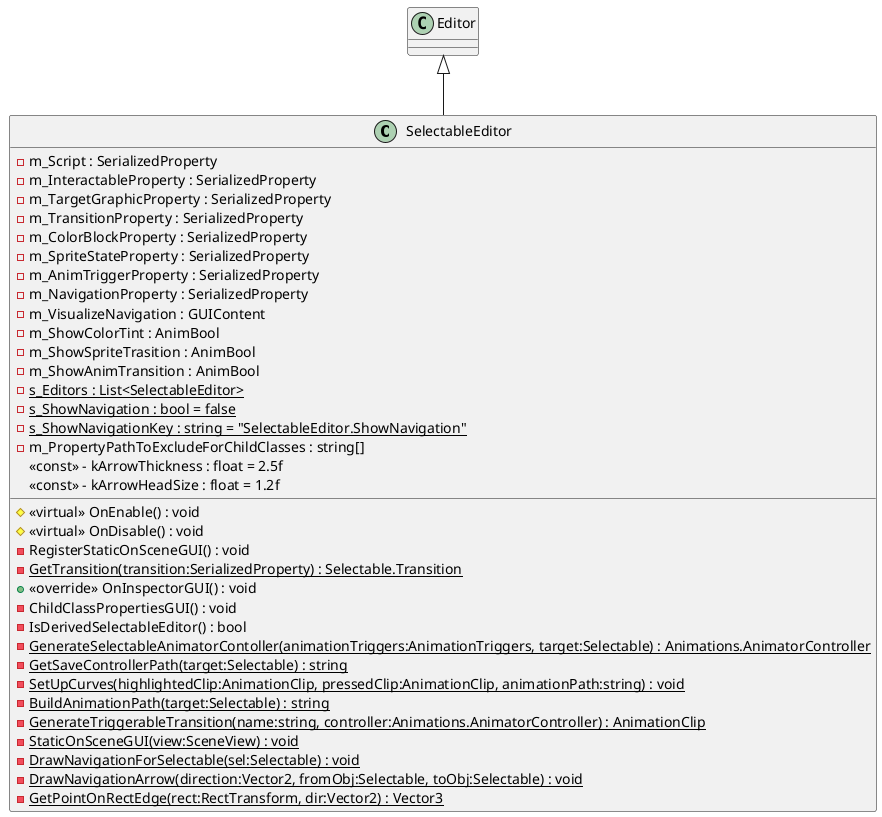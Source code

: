 @startuml
class SelectableEditor {
    - m_Script : SerializedProperty
    - m_InteractableProperty : SerializedProperty
    - m_TargetGraphicProperty : SerializedProperty
    - m_TransitionProperty : SerializedProperty
    - m_ColorBlockProperty : SerializedProperty
    - m_SpriteStateProperty : SerializedProperty
    - m_AnimTriggerProperty : SerializedProperty
    - m_NavigationProperty : SerializedProperty
    - m_VisualizeNavigation : GUIContent
    - m_ShowColorTint : AnimBool
    - m_ShowSpriteTrasition : AnimBool
    - m_ShowAnimTransition : AnimBool
    - {static} s_Editors : List<SelectableEditor>
    - {static} s_ShowNavigation : bool = false
    - {static} s_ShowNavigationKey : string = "SelectableEditor.ShowNavigation"
    - m_PropertyPathToExcludeForChildClasses : string[]
    # <<virtual>> OnEnable() : void
    # <<virtual>> OnDisable() : void
    - RegisterStaticOnSceneGUI() : void
    {static} - GetTransition(transition:SerializedProperty) : Selectable.Transition
    + <<override>> OnInspectorGUI() : void
    - ChildClassPropertiesGUI() : void
    - IsDerivedSelectableEditor() : bool
    - {static} GenerateSelectableAnimatorContoller(animationTriggers:AnimationTriggers, target:Selectable) : Animations.AnimatorController
    - {static} GetSaveControllerPath(target:Selectable) : string
    - {static} SetUpCurves(highlightedClip:AnimationClip, pressedClip:AnimationClip, animationPath:string) : void
    - {static} BuildAnimationPath(target:Selectable) : string
    - {static} GenerateTriggerableTransition(name:string, controller:Animations.AnimatorController) : AnimationClip
    - {static} StaticOnSceneGUI(view:SceneView) : void
    - {static} DrawNavigationForSelectable(sel:Selectable) : void
    <<const>> - kArrowThickness : float = 2.5f
    <<const>> - kArrowHeadSize : float = 1.2f
    - {static} DrawNavigationArrow(direction:Vector2, fromObj:Selectable, toObj:Selectable) : void
    - {static} GetPointOnRectEdge(rect:RectTransform, dir:Vector2) : Vector3
}
Editor <|-- SelectableEditor
@enduml
